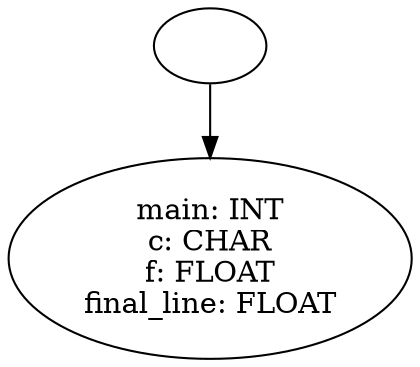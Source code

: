 digraph AST {
  "131430721845760" [label=""];
  "131430721845760" -> "131430721844128";
  "131430721844128" [label="main: INT
c: CHAR
f: FLOAT
final_line: FLOAT"];
}

